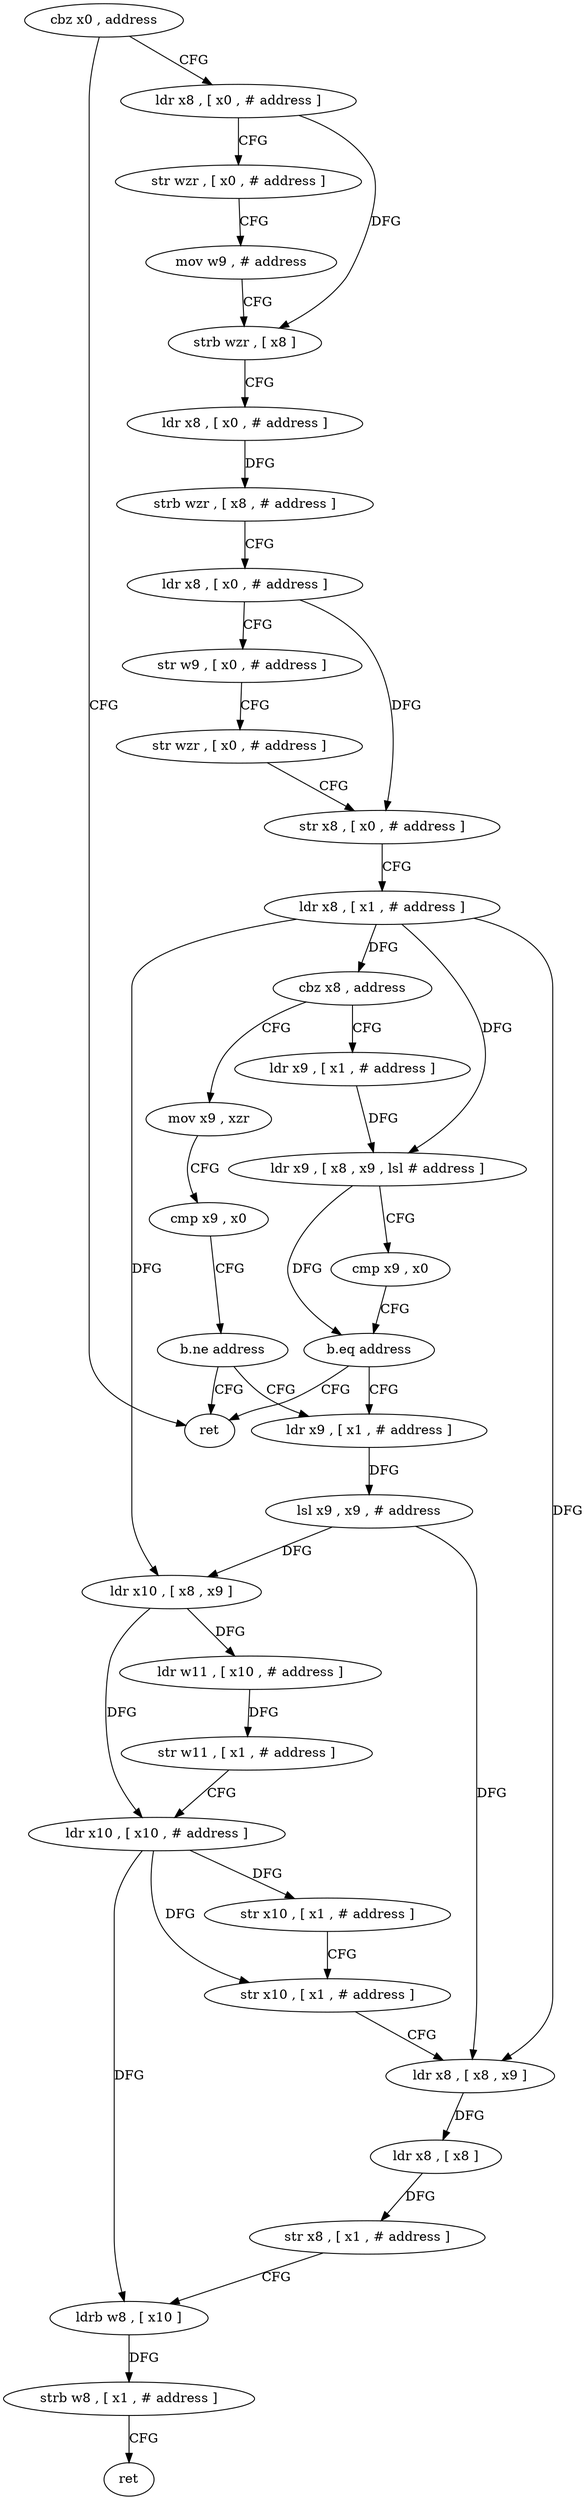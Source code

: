 digraph "func" {
"122632" [label = "cbz x0 , address" ]
"122700" [label = "ret" ]
"122636" [label = "ldr x8 , [ x0 , # address ]" ]
"122640" [label = "str wzr , [ x0 , # address ]" ]
"122644" [label = "mov w9 , # address" ]
"122648" [label = "strb wzr , [ x8 ]" ]
"122652" [label = "ldr x8 , [ x0 , # address ]" ]
"122656" [label = "strb wzr , [ x8 , # address ]" ]
"122660" [label = "ldr x8 , [ x0 , # address ]" ]
"122664" [label = "str w9 , [ x0 , # address ]" ]
"122668" [label = "str wzr , [ x0 , # address ]" ]
"122672" [label = "str x8 , [ x0 , # address ]" ]
"122676" [label = "ldr x8 , [ x1 , # address ]" ]
"122680" [label = "cbz x8 , address" ]
"122704" [label = "mov x9 , xzr" ]
"122684" [label = "ldr x9 , [ x1 , # address ]" ]
"122708" [label = "cmp x9 , x0" ]
"122712" [label = "b.ne address" ]
"122716" [label = "ldr x9 , [ x1 , # address ]" ]
"122688" [label = "ldr x9 , [ x8 , x9 , lsl # address ]" ]
"122692" [label = "cmp x9 , x0" ]
"122696" [label = "b.eq address" ]
"122720" [label = "lsl x9 , x9 , # address" ]
"122724" [label = "ldr x10 , [ x8 , x9 ]" ]
"122728" [label = "ldr w11 , [ x10 , # address ]" ]
"122732" [label = "str w11 , [ x1 , # address ]" ]
"122736" [label = "ldr x10 , [ x10 , # address ]" ]
"122740" [label = "str x10 , [ x1 , # address ]" ]
"122744" [label = "str x10 , [ x1 , # address ]" ]
"122748" [label = "ldr x8 , [ x8 , x9 ]" ]
"122752" [label = "ldr x8 , [ x8 ]" ]
"122756" [label = "str x8 , [ x1 , # address ]" ]
"122760" [label = "ldrb w8 , [ x10 ]" ]
"122764" [label = "strb w8 , [ x1 , # address ]" ]
"122768" [label = "ret" ]
"122632" -> "122700" [ label = "CFG" ]
"122632" -> "122636" [ label = "CFG" ]
"122636" -> "122640" [ label = "CFG" ]
"122636" -> "122648" [ label = "DFG" ]
"122640" -> "122644" [ label = "CFG" ]
"122644" -> "122648" [ label = "CFG" ]
"122648" -> "122652" [ label = "CFG" ]
"122652" -> "122656" [ label = "DFG" ]
"122656" -> "122660" [ label = "CFG" ]
"122660" -> "122664" [ label = "CFG" ]
"122660" -> "122672" [ label = "DFG" ]
"122664" -> "122668" [ label = "CFG" ]
"122668" -> "122672" [ label = "CFG" ]
"122672" -> "122676" [ label = "CFG" ]
"122676" -> "122680" [ label = "DFG" ]
"122676" -> "122688" [ label = "DFG" ]
"122676" -> "122724" [ label = "DFG" ]
"122676" -> "122748" [ label = "DFG" ]
"122680" -> "122704" [ label = "CFG" ]
"122680" -> "122684" [ label = "CFG" ]
"122704" -> "122708" [ label = "CFG" ]
"122684" -> "122688" [ label = "DFG" ]
"122708" -> "122712" [ label = "CFG" ]
"122712" -> "122700" [ label = "CFG" ]
"122712" -> "122716" [ label = "CFG" ]
"122716" -> "122720" [ label = "DFG" ]
"122688" -> "122692" [ label = "CFG" ]
"122688" -> "122696" [ label = "DFG" ]
"122692" -> "122696" [ label = "CFG" ]
"122696" -> "122716" [ label = "CFG" ]
"122696" -> "122700" [ label = "CFG" ]
"122720" -> "122724" [ label = "DFG" ]
"122720" -> "122748" [ label = "DFG" ]
"122724" -> "122728" [ label = "DFG" ]
"122724" -> "122736" [ label = "DFG" ]
"122728" -> "122732" [ label = "DFG" ]
"122732" -> "122736" [ label = "CFG" ]
"122736" -> "122740" [ label = "DFG" ]
"122736" -> "122744" [ label = "DFG" ]
"122736" -> "122760" [ label = "DFG" ]
"122740" -> "122744" [ label = "CFG" ]
"122744" -> "122748" [ label = "CFG" ]
"122748" -> "122752" [ label = "DFG" ]
"122752" -> "122756" [ label = "DFG" ]
"122756" -> "122760" [ label = "CFG" ]
"122760" -> "122764" [ label = "DFG" ]
"122764" -> "122768" [ label = "CFG" ]
}
